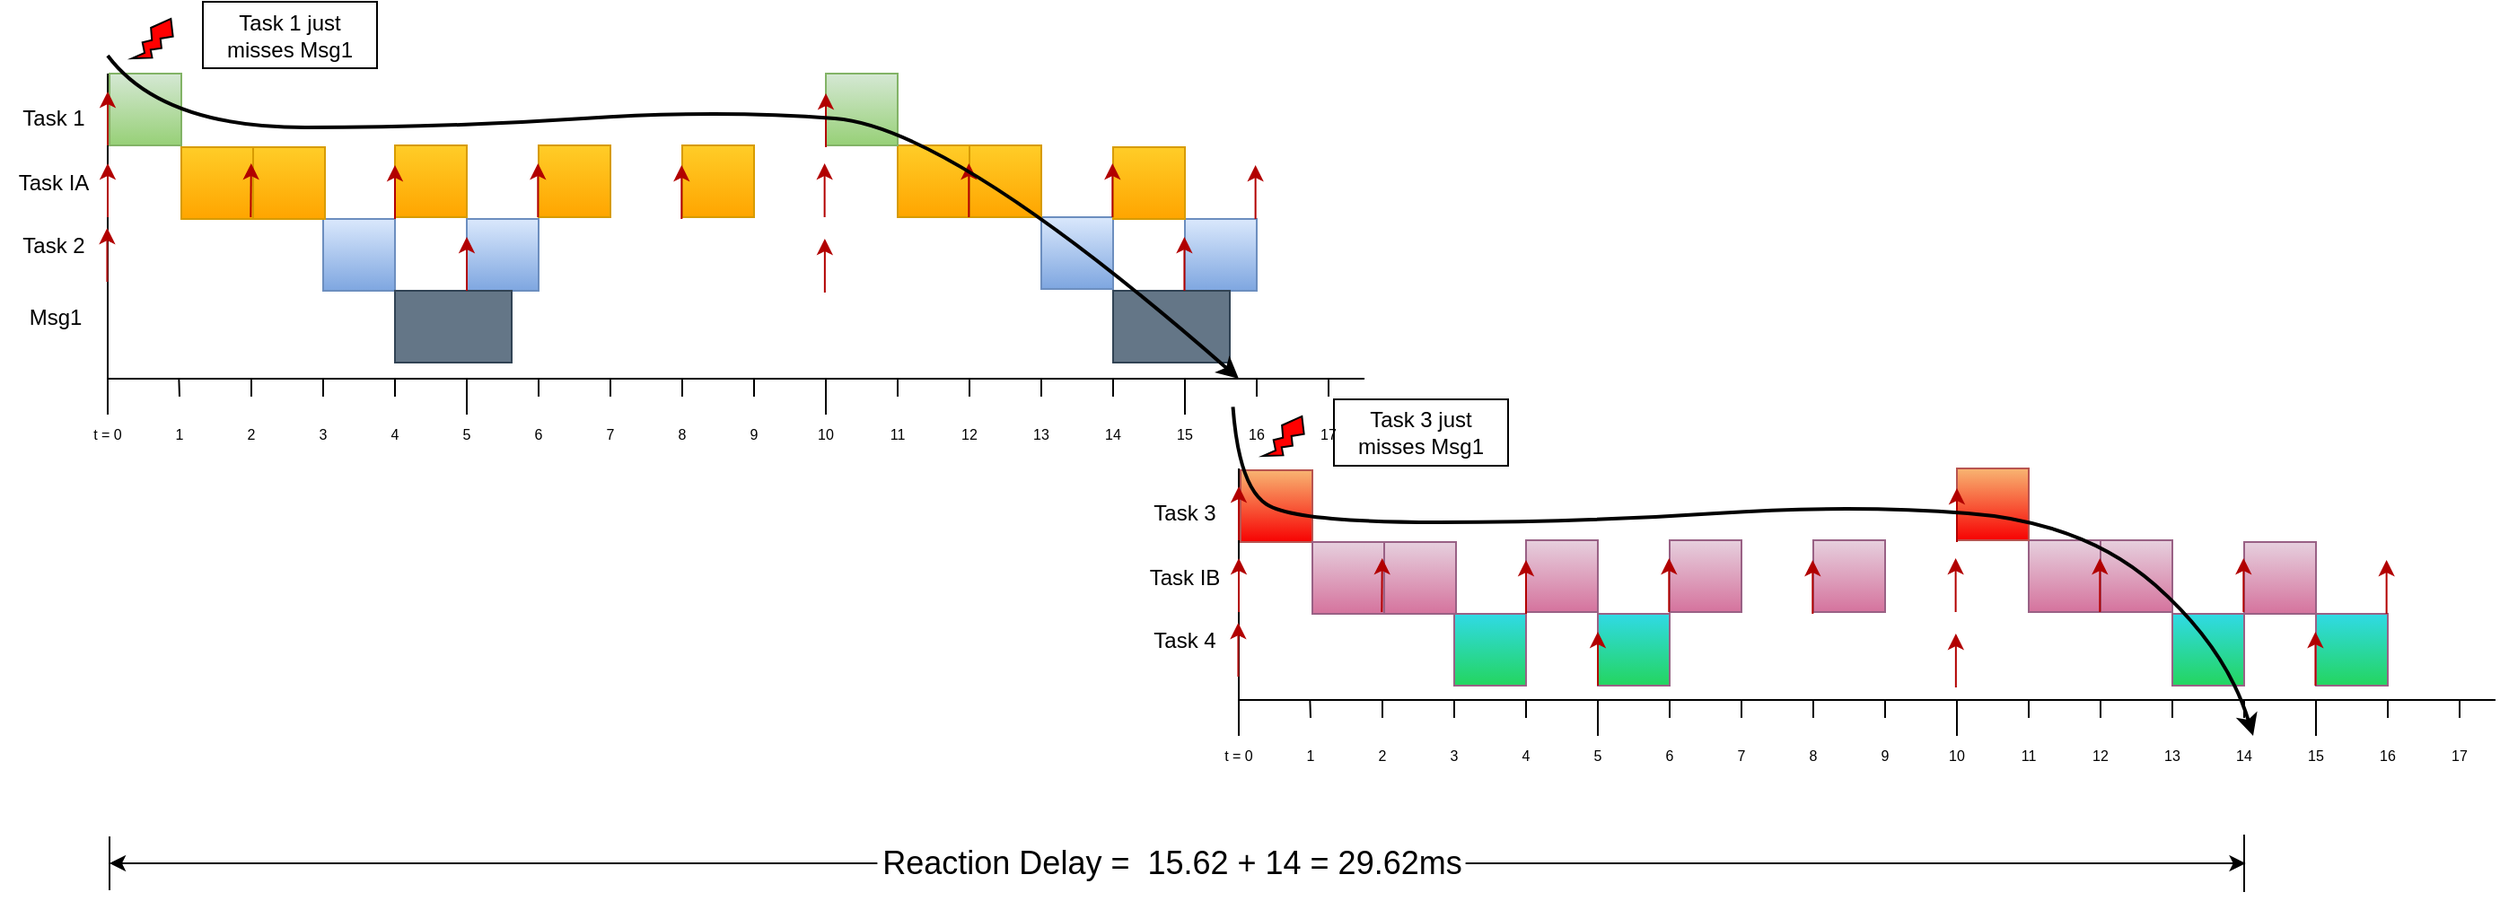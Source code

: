 <mxfile version="22.1.2" type="device">
  <diagram name="Sida-1" id="oqmf2_8K3HHV5VRXJn7o">
    <mxGraphModel dx="1294" dy="952" grid="1" gridSize="10" guides="1" tooltips="1" connect="1" arrows="1" fold="1" page="1" pageScale="1" pageWidth="827" pageHeight="1169" math="0" shadow="0">
      <root>
        <mxCell id="0" />
        <mxCell id="1" parent="0" />
        <mxCell id="sXU6dsW9n-nS9SsGRoyy-1" value="" style="rounded=0;whiteSpace=wrap;html=1;fillColor=#F8B572;gradientColor=#F70202;strokeColor=#b85450;" vertex="1" parent="1">
          <mxGeometry x="711" y="301" width="40" height="40" as="geometry" />
        </mxCell>
        <mxCell id="sXU6dsW9n-nS9SsGRoyy-2" value="" style="rounded=0;whiteSpace=wrap;html=1;fillColor=#30DAE6;strokeColor=#996185;gradientColor=#24D55F;" vertex="1" parent="1">
          <mxGeometry x="830" y="381" width="40" height="40" as="geometry" />
        </mxCell>
        <mxCell id="sXU6dsW9n-nS9SsGRoyy-3" value="" style="rounded=0;whiteSpace=wrap;html=1;fillColor=#30DAE6;strokeColor=#996185;gradientColor=#24D55F;" vertex="1" parent="1">
          <mxGeometry x="910" y="381" width="40" height="40" as="geometry" />
        </mxCell>
        <mxCell id="sXU6dsW9n-nS9SsGRoyy-4" value="" style="rounded=0;whiteSpace=wrap;html=1;fillColor=#30DAE6;strokeColor=#996185;gradientColor=#24D55F;" vertex="1" parent="1">
          <mxGeometry x="1230" y="381" width="40" height="40" as="geometry" />
        </mxCell>
        <mxCell id="sXU6dsW9n-nS9SsGRoyy-5" value="" style="rounded=0;whiteSpace=wrap;html=1;fillColor=#dae8fc;gradientColor=#7ea6e0;strokeColor=#6c8ebf;" vertex="1" parent="1">
          <mxGeometry x="600" y="160" width="40" height="40" as="geometry" />
        </mxCell>
        <mxCell id="sXU6dsW9n-nS9SsGRoyy-6" value="" style="rounded=0;whiteSpace=wrap;html=1;fillColor=#dae8fc;gradientColor=#7ea6e0;strokeColor=#6c8ebf;" vertex="1" parent="1">
          <mxGeometry x="680" y="161" width="40" height="40" as="geometry" />
        </mxCell>
        <mxCell id="sXU6dsW9n-nS9SsGRoyy-7" value="" style="rounded=0;whiteSpace=wrap;html=1;fillColor=#ffcd28;gradientColor=#ffa500;strokeColor=#d79b00;" vertex="1" parent="1">
          <mxGeometry x="640" y="121" width="40" height="40" as="geometry" />
        </mxCell>
        <mxCell id="sXU6dsW9n-nS9SsGRoyy-8" value="" style="rounded=0;whiteSpace=wrap;html=1;fillColor=#ffcd28;gradientColor=#ffa500;strokeColor=#d79b00;" vertex="1" parent="1">
          <mxGeometry x="560" y="120" width="40" height="40" as="geometry" />
        </mxCell>
        <mxCell id="sXU6dsW9n-nS9SsGRoyy-9" value="" style="rounded=0;whiteSpace=wrap;html=1;fillColor=#dae8fc;gradientColor=#7ea6e0;strokeColor=#6c8ebf;" vertex="1" parent="1">
          <mxGeometry x="280" y="161" width="40" height="40" as="geometry" />
        </mxCell>
        <mxCell id="sXU6dsW9n-nS9SsGRoyy-10" value="" style="rounded=0;whiteSpace=wrap;html=1;fillColor=#dae8fc;gradientColor=#7ea6e0;strokeColor=#6c8ebf;" vertex="1" parent="1">
          <mxGeometry x="200" y="161" width="40" height="40" as="geometry" />
        </mxCell>
        <mxCell id="sXU6dsW9n-nS9SsGRoyy-11" value="" style="rounded=0;whiteSpace=wrap;html=1;fillColor=#ffcd28;gradientColor=#ffa500;strokeColor=#d79b00;" vertex="1" parent="1">
          <mxGeometry x="400" y="120" width="40" height="40" as="geometry" />
        </mxCell>
        <mxCell id="sXU6dsW9n-nS9SsGRoyy-12" value="" style="rounded=0;whiteSpace=wrap;html=1;fillColor=#ffcd28;gradientColor=#ffa500;strokeColor=#d79b00;" vertex="1" parent="1">
          <mxGeometry x="320" y="120" width="40" height="40" as="geometry" />
        </mxCell>
        <mxCell id="sXU6dsW9n-nS9SsGRoyy-13" value="" style="rounded=0;whiteSpace=wrap;html=1;fillColor=#ffcd28;gradientColor=#ffa500;strokeColor=#d79b00;" vertex="1" parent="1">
          <mxGeometry x="121" y="121" width="40" height="40" as="geometry" />
        </mxCell>
        <mxCell id="sXU6dsW9n-nS9SsGRoyy-14" value="" style="rounded=0;whiteSpace=wrap;html=1;fillColor=#d5e8d4;gradientColor=#97d077;strokeColor=#82b366;" vertex="1" parent="1">
          <mxGeometry x="81" y="80" width="40" height="40" as="geometry" />
        </mxCell>
        <mxCell id="sXU6dsW9n-nS9SsGRoyy-15" value="" style="endArrow=none;html=1;rounded=0;" edge="1" parent="1">
          <mxGeometry width="50" height="50" relative="1" as="geometry">
            <mxPoint x="80" y="250" as="sourcePoint" />
            <mxPoint x="780" y="250" as="targetPoint" />
          </mxGeometry>
        </mxCell>
        <mxCell id="sXU6dsW9n-nS9SsGRoyy-16" value="" style="endArrow=none;html=1;rounded=0;exitX=0.5;exitY=0;exitDx=0;exitDy=0;" edge="1" parent="1" source="sXU6dsW9n-nS9SsGRoyy-38">
          <mxGeometry width="50" height="50" relative="1" as="geometry">
            <mxPoint x="80" y="320" as="sourcePoint" />
            <mxPoint x="80" y="80" as="targetPoint" />
          </mxGeometry>
        </mxCell>
        <mxCell id="sXU6dsW9n-nS9SsGRoyy-17" value="" style="endArrow=classic;html=1;rounded=0;fillColor=#e51400;strokeColor=#B20000;" edge="1" parent="1">
          <mxGeometry width="50" height="50" relative="1" as="geometry">
            <mxPoint x="80" y="160" as="sourcePoint" />
            <mxPoint x="80" y="130" as="targetPoint" />
          </mxGeometry>
        </mxCell>
        <mxCell id="sXU6dsW9n-nS9SsGRoyy-18" value="" style="endArrow=classic;html=1;rounded=0;fillColor=#e51400;strokeColor=#B20000;" edge="1" parent="1">
          <mxGeometry width="50" height="50" relative="1" as="geometry">
            <mxPoint x="80" y="120" as="sourcePoint" />
            <mxPoint x="80" y="90" as="targetPoint" />
          </mxGeometry>
        </mxCell>
        <mxCell id="sXU6dsW9n-nS9SsGRoyy-19" value="Task 1" style="text;html=1;strokeColor=none;fillColor=none;align=center;verticalAlign=middle;whiteSpace=wrap;rounded=0;" vertex="1" parent="1">
          <mxGeometry x="20" y="90" width="60" height="30" as="geometry" />
        </mxCell>
        <mxCell id="sXU6dsW9n-nS9SsGRoyy-20" value="Task IA" style="text;html=1;strokeColor=none;fillColor=none;align=center;verticalAlign=middle;whiteSpace=wrap;rounded=0;" vertex="1" parent="1">
          <mxGeometry x="20" y="126" width="60" height="30" as="geometry" />
        </mxCell>
        <mxCell id="sXU6dsW9n-nS9SsGRoyy-21" value="" style="endArrow=none;html=1;rounded=0;" edge="1" parent="1">
          <mxGeometry width="50" height="50" relative="1" as="geometry">
            <mxPoint x="280" y="270" as="sourcePoint" />
            <mxPoint x="280" y="250" as="targetPoint" />
          </mxGeometry>
        </mxCell>
        <mxCell id="sXU6dsW9n-nS9SsGRoyy-22" value="" style="endArrow=none;html=1;rounded=0;" edge="1" parent="1">
          <mxGeometry width="50" height="50" relative="1" as="geometry">
            <mxPoint x="480" y="270" as="sourcePoint" />
            <mxPoint x="480" y="250" as="targetPoint" />
          </mxGeometry>
        </mxCell>
        <mxCell id="sXU6dsW9n-nS9SsGRoyy-23" value="" style="endArrow=none;html=1;rounded=0;" edge="1" parent="1">
          <mxGeometry width="50" height="50" relative="1" as="geometry">
            <mxPoint x="680" y="270" as="sourcePoint" />
            <mxPoint x="680" y="250" as="targetPoint" />
          </mxGeometry>
        </mxCell>
        <mxCell id="sXU6dsW9n-nS9SsGRoyy-24" value="" style="endArrow=none;html=1;rounded=0;" edge="1" parent="1">
          <mxGeometry width="50" height="50" relative="1" as="geometry">
            <mxPoint x="120" y="260" as="sourcePoint" />
            <mxPoint x="119.67" y="250" as="targetPoint" />
          </mxGeometry>
        </mxCell>
        <mxCell id="sXU6dsW9n-nS9SsGRoyy-25" value="" style="endArrow=none;html=1;rounded=0;" edge="1" parent="1">
          <mxGeometry width="50" height="50" relative="1" as="geometry">
            <mxPoint x="160" y="260" as="sourcePoint" />
            <mxPoint x="160" y="250" as="targetPoint" />
          </mxGeometry>
        </mxCell>
        <mxCell id="sXU6dsW9n-nS9SsGRoyy-26" value="" style="endArrow=none;html=1;rounded=0;" edge="1" parent="1">
          <mxGeometry width="50" height="50" relative="1" as="geometry">
            <mxPoint x="200" y="260" as="sourcePoint" />
            <mxPoint x="200" y="250" as="targetPoint" />
          </mxGeometry>
        </mxCell>
        <mxCell id="sXU6dsW9n-nS9SsGRoyy-27" value="" style="endArrow=none;html=1;rounded=0;" edge="1" parent="1">
          <mxGeometry width="50" height="50" relative="1" as="geometry">
            <mxPoint x="240" y="260" as="sourcePoint" />
            <mxPoint x="240" y="250" as="targetPoint" />
          </mxGeometry>
        </mxCell>
        <mxCell id="sXU6dsW9n-nS9SsGRoyy-28" value="" style="endArrow=none;html=1;rounded=0;" edge="1" parent="1">
          <mxGeometry width="50" height="50" relative="1" as="geometry">
            <mxPoint x="320" y="260" as="sourcePoint" />
            <mxPoint x="320" y="250" as="targetPoint" />
          </mxGeometry>
        </mxCell>
        <mxCell id="sXU6dsW9n-nS9SsGRoyy-29" value="" style="endArrow=none;html=1;rounded=0;" edge="1" parent="1">
          <mxGeometry width="50" height="50" relative="1" as="geometry">
            <mxPoint x="360" y="260" as="sourcePoint" />
            <mxPoint x="360" y="250" as="targetPoint" />
          </mxGeometry>
        </mxCell>
        <mxCell id="sXU6dsW9n-nS9SsGRoyy-30" value="" style="endArrow=none;html=1;rounded=0;" edge="1" parent="1">
          <mxGeometry width="50" height="50" relative="1" as="geometry">
            <mxPoint x="400" y="260" as="sourcePoint" />
            <mxPoint x="400" y="250" as="targetPoint" />
          </mxGeometry>
        </mxCell>
        <mxCell id="sXU6dsW9n-nS9SsGRoyy-31" value="" style="endArrow=none;html=1;rounded=0;" edge="1" parent="1">
          <mxGeometry width="50" height="50" relative="1" as="geometry">
            <mxPoint x="440" y="260" as="sourcePoint" />
            <mxPoint x="440" y="250" as="targetPoint" />
          </mxGeometry>
        </mxCell>
        <mxCell id="sXU6dsW9n-nS9SsGRoyy-32" value="" style="endArrow=none;html=1;rounded=0;" edge="1" parent="1">
          <mxGeometry width="50" height="50" relative="1" as="geometry">
            <mxPoint x="520" y="260" as="sourcePoint" />
            <mxPoint x="520" y="250" as="targetPoint" />
          </mxGeometry>
        </mxCell>
        <mxCell id="sXU6dsW9n-nS9SsGRoyy-33" value="" style="endArrow=none;html=1;rounded=0;" edge="1" parent="1">
          <mxGeometry width="50" height="50" relative="1" as="geometry">
            <mxPoint x="560" y="260" as="sourcePoint" />
            <mxPoint x="560" y="250" as="targetPoint" />
          </mxGeometry>
        </mxCell>
        <mxCell id="sXU6dsW9n-nS9SsGRoyy-34" value="" style="endArrow=none;html=1;rounded=0;" edge="1" parent="1">
          <mxGeometry width="50" height="50" relative="1" as="geometry">
            <mxPoint x="600" y="260" as="sourcePoint" />
            <mxPoint x="600" y="250" as="targetPoint" />
          </mxGeometry>
        </mxCell>
        <mxCell id="sXU6dsW9n-nS9SsGRoyy-35" value="" style="endArrow=none;html=1;rounded=0;" edge="1" parent="1">
          <mxGeometry width="50" height="50" relative="1" as="geometry">
            <mxPoint x="640" y="260" as="sourcePoint" />
            <mxPoint x="640" y="250" as="targetPoint" />
          </mxGeometry>
        </mxCell>
        <mxCell id="sXU6dsW9n-nS9SsGRoyy-36" value="" style="endArrow=none;html=1;rounded=0;" edge="1" parent="1">
          <mxGeometry width="50" height="50" relative="1" as="geometry">
            <mxPoint x="720" y="260" as="sourcePoint" />
            <mxPoint x="720" y="250" as="targetPoint" />
          </mxGeometry>
        </mxCell>
        <mxCell id="sXU6dsW9n-nS9SsGRoyy-37" value="" style="endArrow=none;html=1;rounded=0;" edge="1" parent="1">
          <mxGeometry width="50" height="50" relative="1" as="geometry">
            <mxPoint x="760" y="260" as="sourcePoint" />
            <mxPoint x="760" y="250" as="targetPoint" />
          </mxGeometry>
        </mxCell>
        <mxCell id="sXU6dsW9n-nS9SsGRoyy-38" value="&lt;font style=&quot;font-size: 8px;&quot;&gt;t = 0&lt;/font&gt;" style="text;html=1;strokeColor=none;fillColor=none;align=center;verticalAlign=middle;whiteSpace=wrap;rounded=0;" vertex="1" parent="1">
          <mxGeometry x="60" y="270" width="40" height="20" as="geometry" />
        </mxCell>
        <mxCell id="sXU6dsW9n-nS9SsGRoyy-39" value="&lt;font style=&quot;font-size: 8px;&quot;&gt;1&lt;/font&gt;" style="text;html=1;strokeColor=none;fillColor=none;align=center;verticalAlign=middle;whiteSpace=wrap;rounded=0;" vertex="1" parent="1">
          <mxGeometry x="110" y="270" width="20" height="20" as="geometry" />
        </mxCell>
        <mxCell id="sXU6dsW9n-nS9SsGRoyy-40" value="&lt;font style=&quot;font-size: 8px;&quot;&gt;2&lt;/font&gt;" style="text;html=1;strokeColor=none;fillColor=none;align=center;verticalAlign=middle;whiteSpace=wrap;rounded=0;" vertex="1" parent="1">
          <mxGeometry x="150" y="270" width="20" height="20" as="geometry" />
        </mxCell>
        <mxCell id="sXU6dsW9n-nS9SsGRoyy-41" value="&lt;font style=&quot;font-size: 8px;&quot;&gt;3&lt;/font&gt;" style="text;html=1;strokeColor=none;fillColor=none;align=center;verticalAlign=middle;whiteSpace=wrap;rounded=0;" vertex="1" parent="1">
          <mxGeometry x="190" y="270" width="20" height="20" as="geometry" />
        </mxCell>
        <mxCell id="sXU6dsW9n-nS9SsGRoyy-42" value="&lt;font style=&quot;font-size: 8px;&quot;&gt;4&lt;/font&gt;" style="text;html=1;strokeColor=none;fillColor=none;align=center;verticalAlign=middle;whiteSpace=wrap;rounded=0;" vertex="1" parent="1">
          <mxGeometry x="230" y="270" width="20" height="20" as="geometry" />
        </mxCell>
        <mxCell id="sXU6dsW9n-nS9SsGRoyy-43" value="&lt;font style=&quot;font-size: 8px;&quot;&gt;5&lt;/font&gt;" style="text;html=1;strokeColor=none;fillColor=none;align=center;verticalAlign=middle;whiteSpace=wrap;rounded=0;" vertex="1" parent="1">
          <mxGeometry x="270" y="270" width="20" height="20" as="geometry" />
        </mxCell>
        <mxCell id="sXU6dsW9n-nS9SsGRoyy-44" value="&lt;span style=&quot;font-size: 8px;&quot;&gt;6&lt;/span&gt;" style="text;html=1;strokeColor=none;fillColor=none;align=center;verticalAlign=middle;whiteSpace=wrap;rounded=0;" vertex="1" parent="1">
          <mxGeometry x="310" y="270" width="20" height="20" as="geometry" />
        </mxCell>
        <mxCell id="sXU6dsW9n-nS9SsGRoyy-45" value="&lt;span style=&quot;font-size: 8px;&quot;&gt;7&lt;/span&gt;" style="text;html=1;strokeColor=none;fillColor=none;align=center;verticalAlign=middle;whiteSpace=wrap;rounded=0;" vertex="1" parent="1">
          <mxGeometry x="350" y="270" width="20" height="20" as="geometry" />
        </mxCell>
        <mxCell id="sXU6dsW9n-nS9SsGRoyy-46" value="&lt;font style=&quot;font-size: 8px;&quot;&gt;8&lt;/font&gt;" style="text;html=1;strokeColor=none;fillColor=none;align=center;verticalAlign=middle;whiteSpace=wrap;rounded=0;" vertex="1" parent="1">
          <mxGeometry x="390" y="270" width="20" height="20" as="geometry" />
        </mxCell>
        <mxCell id="sXU6dsW9n-nS9SsGRoyy-47" value="&lt;font style=&quot;font-size: 8px;&quot;&gt;9&lt;/font&gt;" style="text;html=1;strokeColor=none;fillColor=none;align=center;verticalAlign=middle;whiteSpace=wrap;rounded=0;" vertex="1" parent="1">
          <mxGeometry x="430" y="270" width="20" height="20" as="geometry" />
        </mxCell>
        <mxCell id="sXU6dsW9n-nS9SsGRoyy-48" value="&lt;font style=&quot;font-size: 8px;&quot;&gt;10&lt;/font&gt;" style="text;html=1;strokeColor=none;fillColor=none;align=center;verticalAlign=middle;whiteSpace=wrap;rounded=0;" vertex="1" parent="1">
          <mxGeometry x="470" y="270" width="20" height="20" as="geometry" />
        </mxCell>
        <mxCell id="sXU6dsW9n-nS9SsGRoyy-49" value="&lt;font style=&quot;font-size: 8px;&quot;&gt;11&lt;/font&gt;" style="text;html=1;strokeColor=none;fillColor=none;align=center;verticalAlign=middle;whiteSpace=wrap;rounded=0;" vertex="1" parent="1">
          <mxGeometry x="510" y="270" width="20" height="20" as="geometry" />
        </mxCell>
        <mxCell id="sXU6dsW9n-nS9SsGRoyy-50" value="&lt;font style=&quot;font-size: 8px;&quot;&gt;12&lt;/font&gt;" style="text;html=1;strokeColor=none;fillColor=none;align=center;verticalAlign=middle;whiteSpace=wrap;rounded=0;" vertex="1" parent="1">
          <mxGeometry x="550" y="270" width="20" height="20" as="geometry" />
        </mxCell>
        <mxCell id="sXU6dsW9n-nS9SsGRoyy-51" value="&lt;font style=&quot;font-size: 8px;&quot;&gt;13&lt;/font&gt;" style="text;html=1;strokeColor=none;fillColor=none;align=center;verticalAlign=middle;whiteSpace=wrap;rounded=0;" vertex="1" parent="1">
          <mxGeometry x="590" y="270" width="20" height="20" as="geometry" />
        </mxCell>
        <mxCell id="sXU6dsW9n-nS9SsGRoyy-52" value="&lt;font style=&quot;font-size: 8px;&quot;&gt;14&lt;/font&gt;" style="text;html=1;strokeColor=none;fillColor=none;align=center;verticalAlign=middle;whiteSpace=wrap;rounded=0;" vertex="1" parent="1">
          <mxGeometry x="630" y="270" width="20" height="20" as="geometry" />
        </mxCell>
        <mxCell id="sXU6dsW9n-nS9SsGRoyy-53" value="&lt;font style=&quot;font-size: 8px;&quot;&gt;15&lt;/font&gt;" style="text;html=1;strokeColor=none;fillColor=none;align=center;verticalAlign=middle;whiteSpace=wrap;rounded=0;" vertex="1" parent="1">
          <mxGeometry x="670" y="270" width="20" height="20" as="geometry" />
        </mxCell>
        <mxCell id="sXU6dsW9n-nS9SsGRoyy-54" value="&lt;font style=&quot;font-size: 8px;&quot;&gt;16&lt;/font&gt;" style="text;html=1;strokeColor=none;fillColor=none;align=center;verticalAlign=middle;whiteSpace=wrap;rounded=0;" vertex="1" parent="1">
          <mxGeometry x="710" y="270" width="20" height="20" as="geometry" />
        </mxCell>
        <mxCell id="sXU6dsW9n-nS9SsGRoyy-55" value="&lt;font style=&quot;font-size: 8px;&quot;&gt;17&lt;/font&gt;" style="text;html=1;strokeColor=none;fillColor=none;align=center;verticalAlign=middle;whiteSpace=wrap;rounded=0;" vertex="1" parent="1">
          <mxGeometry x="750" y="270" width="20" height="20" as="geometry" />
        </mxCell>
        <mxCell id="sXU6dsW9n-nS9SsGRoyy-56" value="" style="rounded=0;whiteSpace=wrap;html=1;fillColor=#647687;strokeColor=#314354;fontColor=#ffffff;" vertex="1" parent="1">
          <mxGeometry x="240" y="201" width="65" height="40" as="geometry" />
        </mxCell>
        <mxCell id="sXU6dsW9n-nS9SsGRoyy-57" value="Msg1" style="text;html=1;strokeColor=none;fillColor=none;align=center;verticalAlign=middle;whiteSpace=wrap;rounded=0;" vertex="1" parent="1">
          <mxGeometry x="21" y="201" width="60" height="30" as="geometry" />
        </mxCell>
        <mxCell id="sXU6dsW9n-nS9SsGRoyy-59" value="Task 1 just misses Msg1" style="text;html=1;strokeColor=default;fillColor=none;align=center;verticalAlign=middle;whiteSpace=wrap;rounded=0;" vertex="1" parent="1">
          <mxGeometry x="133" y="40" width="97" height="37" as="geometry" />
        </mxCell>
        <mxCell id="sXU6dsW9n-nS9SsGRoyy-60" value="" style="rounded=0;whiteSpace=wrap;html=1;fillColor=#ffcd28;gradientColor=#ffa500;strokeColor=#d79b00;" vertex="1" parent="1">
          <mxGeometry x="161" y="121" width="40" height="40" as="geometry" />
        </mxCell>
        <mxCell id="sXU6dsW9n-nS9SsGRoyy-61" value="" style="endArrow=classic;html=1;rounded=0;fillColor=#e51400;strokeColor=#B20000;strokeWidth=1;" edge="1" parent="1">
          <mxGeometry width="50" height="50" relative="1" as="geometry">
            <mxPoint x="159.66" y="160" as="sourcePoint" />
            <mxPoint x="159.9" y="130" as="targetPoint" />
          </mxGeometry>
        </mxCell>
        <mxCell id="sXU6dsW9n-nS9SsGRoyy-62" value="" style="rounded=0;whiteSpace=wrap;html=1;fillColor=#ffcd28;gradientColor=#ffa500;strokeColor=#d79b00;" vertex="1" parent="1">
          <mxGeometry x="240" y="120" width="40" height="40" as="geometry" />
        </mxCell>
        <mxCell id="sXU6dsW9n-nS9SsGRoyy-63" value="" style="rounded=0;whiteSpace=wrap;html=1;fillColor=#ffcd28;gradientColor=#ffa500;strokeColor=#d79b00;" vertex="1" parent="1">
          <mxGeometry x="520" y="120" width="40" height="40" as="geometry" />
        </mxCell>
        <mxCell id="sXU6dsW9n-nS9SsGRoyy-64" value="" style="rounded=0;whiteSpace=wrap;html=1;fillColor=#d5e8d4;gradientColor=#97d077;strokeColor=#82b366;" vertex="1" parent="1">
          <mxGeometry x="480" y="80" width="40" height="40" as="geometry" />
        </mxCell>
        <mxCell id="sXU6dsW9n-nS9SsGRoyy-65" value="" style="endArrow=classic;html=1;rounded=0;fillColor=#e51400;strokeColor=#B20000;strokeWidth=1;" edge="1" parent="1">
          <mxGeometry width="50" height="50" relative="1" as="geometry">
            <mxPoint x="480" y="121" as="sourcePoint" />
            <mxPoint x="480" y="91" as="targetPoint" />
          </mxGeometry>
        </mxCell>
        <mxCell id="sXU6dsW9n-nS9SsGRoyy-66" value="" style="endArrow=classic;html=1;rounded=0;fillColor=#e51400;strokeColor=#B20000;strokeWidth=1;" edge="1" parent="1">
          <mxGeometry width="50" height="50" relative="1" as="geometry">
            <mxPoint x="479.31" y="160" as="sourcePoint" />
            <mxPoint x="479.31" y="130" as="targetPoint" />
          </mxGeometry>
        </mxCell>
        <mxCell id="sXU6dsW9n-nS9SsGRoyy-67" value="" style="endArrow=classic;html=1;rounded=0;fillColor=#e51400;strokeColor=#B20000;strokeWidth=1;" edge="1" parent="1">
          <mxGeometry width="50" height="50" relative="1" as="geometry">
            <mxPoint x="639.66" y="160" as="sourcePoint" />
            <mxPoint x="639.66" y="130" as="targetPoint" />
          </mxGeometry>
        </mxCell>
        <mxCell id="sXU6dsW9n-nS9SsGRoyy-68" value="" style="endArrow=none;html=1;rounded=0;" edge="1" parent="1">
          <mxGeometry width="50" height="50" relative="1" as="geometry">
            <mxPoint x="1270" y="536" as="sourcePoint" />
            <mxPoint x="1270" y="504" as="targetPoint" />
            <Array as="points" />
          </mxGeometry>
        </mxCell>
        <mxCell id="sXU6dsW9n-nS9SsGRoyy-69" value="" style="endArrow=none;html=1;rounded=0;" edge="1" parent="1">
          <mxGeometry width="50" height="50" relative="1" as="geometry">
            <mxPoint x="81" y="535" as="sourcePoint" />
            <mxPoint x="81" y="505" as="targetPoint" />
          </mxGeometry>
        </mxCell>
        <mxCell id="sXU6dsW9n-nS9SsGRoyy-70" value="" style="rounded=0;whiteSpace=wrap;html=1;fillColor=#647687;strokeColor=#314354;fontColor=#ffffff;" vertex="1" parent="1">
          <mxGeometry x="640" y="201" width="65" height="40" as="geometry" />
        </mxCell>
        <mxCell id="sXU6dsW9n-nS9SsGRoyy-71" value="" style="endArrow=classic;html=1;rounded=0;exitX=0;exitY=0.5;exitDx=0;exitDy=0;" edge="1" parent="1" source="sXU6dsW9n-nS9SsGRoyy-72">
          <mxGeometry width="50" height="50" relative="1" as="geometry">
            <mxPoint x="401" y="520" as="sourcePoint" />
            <mxPoint x="81" y="520" as="targetPoint" />
          </mxGeometry>
        </mxCell>
        <mxCell id="sXU6dsW9n-nS9SsGRoyy-72" value="&lt;font style=&quot;font-size: 18px;&quot;&gt;Reaction Delay =&amp;nbsp; 15.62 + 14 = 29.62ms&lt;/font&gt;" style="text;html=1;strokeColor=none;fillColor=none;align=center;verticalAlign=middle;whiteSpace=wrap;rounded=0;" vertex="1" parent="1">
          <mxGeometry x="508.69" y="500" width="327.62" height="40" as="geometry" />
        </mxCell>
        <mxCell id="sXU6dsW9n-nS9SsGRoyy-73" value="" style="endArrow=classic;html=1;rounded=0;exitX=1;exitY=0.5;exitDx=0;exitDy=0;" edge="1" parent="1" source="sXU6dsW9n-nS9SsGRoyy-72">
          <mxGeometry width="50" height="50" relative="1" as="geometry">
            <mxPoint x="419.5" y="520" as="sourcePoint" />
            <mxPoint x="1270.8" y="520" as="targetPoint" />
          </mxGeometry>
        </mxCell>
        <mxCell id="sXU6dsW9n-nS9SsGRoyy-74" value="" style="endArrow=classic;html=1;rounded=0;fillColor=#e51400;strokeColor=#B20000;strokeWidth=1;" edge="1" parent="1">
          <mxGeometry width="50" height="50" relative="1" as="geometry">
            <mxPoint x="240.0" y="161" as="sourcePoint" />
            <mxPoint x="240.0" y="131" as="targetPoint" />
          </mxGeometry>
        </mxCell>
        <mxCell id="sXU6dsW9n-nS9SsGRoyy-75" value="" style="endArrow=classic;html=1;rounded=0;fillColor=#e51400;strokeColor=#B20000;strokeWidth=1;" edge="1" parent="1">
          <mxGeometry width="50" height="50" relative="1" as="geometry">
            <mxPoint x="319.66" y="160" as="sourcePoint" />
            <mxPoint x="319.66" y="130" as="targetPoint" />
          </mxGeometry>
        </mxCell>
        <mxCell id="sXU6dsW9n-nS9SsGRoyy-76" value="" style="endArrow=classic;html=1;rounded=0;fillColor=#e51400;strokeColor=#B20000;strokeWidth=1;" edge="1" parent="1">
          <mxGeometry width="50" height="50" relative="1" as="geometry">
            <mxPoint x="399.66" y="161" as="sourcePoint" />
            <mxPoint x="399.66" y="131" as="targetPoint" />
          </mxGeometry>
        </mxCell>
        <mxCell id="sXU6dsW9n-nS9SsGRoyy-77" value="" style="endArrow=classic;html=1;rounded=0;fillColor=#e51400;strokeColor=#B20000;strokeWidth=1;" edge="1" parent="1">
          <mxGeometry width="50" height="50" relative="1" as="geometry">
            <mxPoint x="559.66" y="160" as="sourcePoint" />
            <mxPoint x="559.66" y="130" as="targetPoint" />
          </mxGeometry>
        </mxCell>
        <mxCell id="sXU6dsW9n-nS9SsGRoyy-78" value="" style="endArrow=classic;html=1;rounded=0;fillColor=#e51400;strokeColor=#B20000;strokeWidth=1;" edge="1" parent="1">
          <mxGeometry width="50" height="50" relative="1" as="geometry">
            <mxPoint x="719.31" y="161" as="sourcePoint" />
            <mxPoint x="719.31" y="131" as="targetPoint" />
          </mxGeometry>
        </mxCell>
        <mxCell id="sXU6dsW9n-nS9SsGRoyy-79" value="Task 2" style="text;html=1;strokeColor=none;fillColor=none;align=center;verticalAlign=middle;whiteSpace=wrap;rounded=0;" vertex="1" parent="1">
          <mxGeometry x="20" y="161" width="60" height="30" as="geometry" />
        </mxCell>
        <mxCell id="sXU6dsW9n-nS9SsGRoyy-80" value="" style="endArrow=classic;html=1;rounded=0;fillColor=#e51400;strokeColor=#B20000;strokeWidth=1;" edge="1" parent="1">
          <mxGeometry width="50" height="50" relative="1" as="geometry">
            <mxPoint x="79.71" y="196" as="sourcePoint" />
            <mxPoint x="79.71" y="166" as="targetPoint" />
          </mxGeometry>
        </mxCell>
        <mxCell id="sXU6dsW9n-nS9SsGRoyy-81" value="" style="endArrow=classic;html=1;rounded=0;fillColor=#e51400;strokeColor=#B20000;strokeWidth=1;" edge="1" parent="1">
          <mxGeometry width="50" height="50" relative="1" as="geometry">
            <mxPoint x="280.0" y="201" as="sourcePoint" />
            <mxPoint x="280.0" y="171" as="targetPoint" />
          </mxGeometry>
        </mxCell>
        <mxCell id="sXU6dsW9n-nS9SsGRoyy-82" value="" style="endArrow=classic;html=1;rounded=0;fillColor=#e51400;strokeColor=#B20000;strokeWidth=1;" edge="1" parent="1">
          <mxGeometry width="50" height="50" relative="1" as="geometry">
            <mxPoint x="479.43" y="202" as="sourcePoint" />
            <mxPoint x="479.43" y="172" as="targetPoint" />
          </mxGeometry>
        </mxCell>
        <mxCell id="sXU6dsW9n-nS9SsGRoyy-83" value="" style="endArrow=classic;html=1;rounded=0;fillColor=#e51400;strokeColor=#B20000;strokeWidth=1;" edge="1" parent="1">
          <mxGeometry width="50" height="50" relative="1" as="geometry">
            <mxPoint x="679.71" y="201" as="sourcePoint" />
            <mxPoint x="679.71" y="171" as="targetPoint" />
          </mxGeometry>
        </mxCell>
        <mxCell id="sXU6dsW9n-nS9SsGRoyy-84" value="" style="rounded=0;whiteSpace=wrap;html=1;fillColor=#30DAE6;strokeColor=#996185;gradientColor=#24D55F;" vertex="1" parent="1">
          <mxGeometry x="1310" y="381" width="40" height="40" as="geometry" />
        </mxCell>
        <mxCell id="sXU6dsW9n-nS9SsGRoyy-85" value="" style="rounded=0;whiteSpace=wrap;html=1;fillColor=#e6d0de;gradientColor=#d5739d;strokeColor=#996185;" vertex="1" parent="1">
          <mxGeometry x="1270" y="341" width="40" height="40" as="geometry" />
        </mxCell>
        <mxCell id="sXU6dsW9n-nS9SsGRoyy-86" value="" style="rounded=0;whiteSpace=wrap;html=1;fillColor=#e6d0de;gradientColor=#d5739d;strokeColor=#996185;" vertex="1" parent="1">
          <mxGeometry x="1190" y="340" width="40" height="40" as="geometry" />
        </mxCell>
        <mxCell id="sXU6dsW9n-nS9SsGRoyy-87" value="" style="rounded=0;whiteSpace=wrap;html=1;fillColor=#e6d0de;gradientColor=#d5739d;strokeColor=#996185;" vertex="1" parent="1">
          <mxGeometry x="1030" y="340" width="40" height="40" as="geometry" />
        </mxCell>
        <mxCell id="sXU6dsW9n-nS9SsGRoyy-88" value="" style="rounded=0;whiteSpace=wrap;html=1;fillColor=#e6d0de;gradientColor=#d5739d;strokeColor=#996185;" vertex="1" parent="1">
          <mxGeometry x="950" y="340" width="40" height="40" as="geometry" />
        </mxCell>
        <mxCell id="sXU6dsW9n-nS9SsGRoyy-89" value="" style="rounded=0;whiteSpace=wrap;html=1;fillColor=#e6d0de;gradientColor=#d5739d;strokeColor=#996185;" vertex="1" parent="1">
          <mxGeometry x="751" y="341" width="40" height="40" as="geometry" />
        </mxCell>
        <mxCell id="sXU6dsW9n-nS9SsGRoyy-90" value="" style="endArrow=none;html=1;rounded=0;" edge="1" parent="1">
          <mxGeometry width="50" height="50" relative="1" as="geometry">
            <mxPoint x="710" y="429" as="sourcePoint" />
            <mxPoint x="1410" y="429" as="targetPoint" />
          </mxGeometry>
        </mxCell>
        <mxCell id="sXU6dsW9n-nS9SsGRoyy-91" value="" style="endArrow=none;html=1;rounded=0;exitX=0.5;exitY=0;exitDx=0;exitDy=0;" edge="1" parent="1" source="sXU6dsW9n-nS9SsGRoyy-113">
          <mxGeometry width="50" height="50" relative="1" as="geometry">
            <mxPoint x="710" y="540" as="sourcePoint" />
            <mxPoint x="710" y="300" as="targetPoint" />
          </mxGeometry>
        </mxCell>
        <mxCell id="sXU6dsW9n-nS9SsGRoyy-92" value="" style="endArrow=classic;html=1;rounded=0;fillColor=#e51400;strokeColor=#B20000;" edge="1" parent="1">
          <mxGeometry width="50" height="50" relative="1" as="geometry">
            <mxPoint x="710" y="380" as="sourcePoint" />
            <mxPoint x="710" y="350" as="targetPoint" />
          </mxGeometry>
        </mxCell>
        <mxCell id="sXU6dsW9n-nS9SsGRoyy-93" value="" style="endArrow=classic;html=1;rounded=0;fillColor=#e51400;strokeColor=#B20000;" edge="1" parent="1">
          <mxGeometry width="50" height="50" relative="1" as="geometry">
            <mxPoint x="710" y="340" as="sourcePoint" />
            <mxPoint x="710" y="310" as="targetPoint" />
          </mxGeometry>
        </mxCell>
        <mxCell id="sXU6dsW9n-nS9SsGRoyy-94" value="Task 3" style="text;html=1;strokeColor=none;fillColor=none;align=center;verticalAlign=middle;whiteSpace=wrap;rounded=0;" vertex="1" parent="1">
          <mxGeometry x="650" y="310" width="60" height="30" as="geometry" />
        </mxCell>
        <mxCell id="sXU6dsW9n-nS9SsGRoyy-95" value="Task IB" style="text;html=1;strokeColor=none;fillColor=none;align=center;verticalAlign=middle;whiteSpace=wrap;rounded=0;" vertex="1" parent="1">
          <mxGeometry x="650" y="346" width="60" height="30" as="geometry" />
        </mxCell>
        <mxCell id="sXU6dsW9n-nS9SsGRoyy-96" value="" style="endArrow=none;html=1;rounded=0;" edge="1" parent="1">
          <mxGeometry width="50" height="50" relative="1" as="geometry">
            <mxPoint x="910" y="449" as="sourcePoint" />
            <mxPoint x="910" y="429" as="targetPoint" />
          </mxGeometry>
        </mxCell>
        <mxCell id="sXU6dsW9n-nS9SsGRoyy-97" value="" style="endArrow=none;html=1;rounded=0;" edge="1" parent="1">
          <mxGeometry width="50" height="50" relative="1" as="geometry">
            <mxPoint x="1110" y="449" as="sourcePoint" />
            <mxPoint x="1110" y="429" as="targetPoint" />
          </mxGeometry>
        </mxCell>
        <mxCell id="sXU6dsW9n-nS9SsGRoyy-98" value="" style="endArrow=none;html=1;rounded=0;" edge="1" parent="1">
          <mxGeometry width="50" height="50" relative="1" as="geometry">
            <mxPoint x="1310" y="449" as="sourcePoint" />
            <mxPoint x="1310" y="429" as="targetPoint" />
          </mxGeometry>
        </mxCell>
        <mxCell id="sXU6dsW9n-nS9SsGRoyy-99" value="" style="endArrow=none;html=1;rounded=0;" edge="1" parent="1">
          <mxGeometry width="50" height="50" relative="1" as="geometry">
            <mxPoint x="750" y="439" as="sourcePoint" />
            <mxPoint x="749.67" y="429" as="targetPoint" />
          </mxGeometry>
        </mxCell>
        <mxCell id="sXU6dsW9n-nS9SsGRoyy-100" value="" style="endArrow=none;html=1;rounded=0;" edge="1" parent="1">
          <mxGeometry width="50" height="50" relative="1" as="geometry">
            <mxPoint x="790" y="439" as="sourcePoint" />
            <mxPoint x="790" y="429" as="targetPoint" />
          </mxGeometry>
        </mxCell>
        <mxCell id="sXU6dsW9n-nS9SsGRoyy-101" value="" style="endArrow=none;html=1;rounded=0;" edge="1" parent="1">
          <mxGeometry width="50" height="50" relative="1" as="geometry">
            <mxPoint x="830" y="439" as="sourcePoint" />
            <mxPoint x="830" y="429" as="targetPoint" />
          </mxGeometry>
        </mxCell>
        <mxCell id="sXU6dsW9n-nS9SsGRoyy-102" value="" style="endArrow=none;html=1;rounded=0;" edge="1" parent="1">
          <mxGeometry width="50" height="50" relative="1" as="geometry">
            <mxPoint x="870" y="439" as="sourcePoint" />
            <mxPoint x="870" y="429" as="targetPoint" />
          </mxGeometry>
        </mxCell>
        <mxCell id="sXU6dsW9n-nS9SsGRoyy-103" value="" style="endArrow=none;html=1;rounded=0;" edge="1" parent="1">
          <mxGeometry width="50" height="50" relative="1" as="geometry">
            <mxPoint x="950" y="439" as="sourcePoint" />
            <mxPoint x="950" y="429" as="targetPoint" />
          </mxGeometry>
        </mxCell>
        <mxCell id="sXU6dsW9n-nS9SsGRoyy-104" value="" style="endArrow=none;html=1;rounded=0;" edge="1" parent="1">
          <mxGeometry width="50" height="50" relative="1" as="geometry">
            <mxPoint x="990" y="439" as="sourcePoint" />
            <mxPoint x="990" y="429" as="targetPoint" />
          </mxGeometry>
        </mxCell>
        <mxCell id="sXU6dsW9n-nS9SsGRoyy-105" value="" style="endArrow=none;html=1;rounded=0;" edge="1" parent="1">
          <mxGeometry width="50" height="50" relative="1" as="geometry">
            <mxPoint x="1030" y="439" as="sourcePoint" />
            <mxPoint x="1030" y="429" as="targetPoint" />
          </mxGeometry>
        </mxCell>
        <mxCell id="sXU6dsW9n-nS9SsGRoyy-106" value="" style="endArrow=none;html=1;rounded=0;" edge="1" parent="1">
          <mxGeometry width="50" height="50" relative="1" as="geometry">
            <mxPoint x="1070" y="439" as="sourcePoint" />
            <mxPoint x="1070" y="429" as="targetPoint" />
          </mxGeometry>
        </mxCell>
        <mxCell id="sXU6dsW9n-nS9SsGRoyy-107" value="" style="endArrow=none;html=1;rounded=0;" edge="1" parent="1">
          <mxGeometry width="50" height="50" relative="1" as="geometry">
            <mxPoint x="1150" y="439" as="sourcePoint" />
            <mxPoint x="1150" y="429" as="targetPoint" />
          </mxGeometry>
        </mxCell>
        <mxCell id="sXU6dsW9n-nS9SsGRoyy-108" value="" style="endArrow=none;html=1;rounded=0;" edge="1" parent="1">
          <mxGeometry width="50" height="50" relative="1" as="geometry">
            <mxPoint x="1190" y="439" as="sourcePoint" />
            <mxPoint x="1190" y="429" as="targetPoint" />
          </mxGeometry>
        </mxCell>
        <mxCell id="sXU6dsW9n-nS9SsGRoyy-109" value="" style="endArrow=none;html=1;rounded=0;" edge="1" parent="1">
          <mxGeometry width="50" height="50" relative="1" as="geometry">
            <mxPoint x="1230" y="439" as="sourcePoint" />
            <mxPoint x="1230" y="429" as="targetPoint" />
          </mxGeometry>
        </mxCell>
        <mxCell id="sXU6dsW9n-nS9SsGRoyy-110" value="" style="endArrow=none;html=1;rounded=0;" edge="1" parent="1">
          <mxGeometry width="50" height="50" relative="1" as="geometry">
            <mxPoint x="1270" y="439" as="sourcePoint" />
            <mxPoint x="1270" y="429" as="targetPoint" />
          </mxGeometry>
        </mxCell>
        <mxCell id="sXU6dsW9n-nS9SsGRoyy-111" value="" style="endArrow=none;html=1;rounded=0;" edge="1" parent="1">
          <mxGeometry width="50" height="50" relative="1" as="geometry">
            <mxPoint x="1350" y="439" as="sourcePoint" />
            <mxPoint x="1350" y="429" as="targetPoint" />
          </mxGeometry>
        </mxCell>
        <mxCell id="sXU6dsW9n-nS9SsGRoyy-112" value="" style="endArrow=none;html=1;rounded=0;" edge="1" parent="1">
          <mxGeometry width="50" height="50" relative="1" as="geometry">
            <mxPoint x="1390" y="439" as="sourcePoint" />
            <mxPoint x="1390" y="429" as="targetPoint" />
          </mxGeometry>
        </mxCell>
        <mxCell id="sXU6dsW9n-nS9SsGRoyy-113" value="&lt;font style=&quot;font-size: 8px;&quot;&gt;t = 0&lt;/font&gt;" style="text;html=1;strokeColor=none;fillColor=none;align=center;verticalAlign=middle;whiteSpace=wrap;rounded=0;" vertex="1" parent="1">
          <mxGeometry x="690" y="449" width="40" height="20" as="geometry" />
        </mxCell>
        <mxCell id="sXU6dsW9n-nS9SsGRoyy-114" value="&lt;font style=&quot;font-size: 8px;&quot;&gt;1&lt;/font&gt;" style="text;html=1;strokeColor=none;fillColor=none;align=center;verticalAlign=middle;whiteSpace=wrap;rounded=0;" vertex="1" parent="1">
          <mxGeometry x="740" y="449" width="20" height="20" as="geometry" />
        </mxCell>
        <mxCell id="sXU6dsW9n-nS9SsGRoyy-115" value="&lt;font style=&quot;font-size: 8px;&quot;&gt;2&lt;/font&gt;" style="text;html=1;strokeColor=none;fillColor=none;align=center;verticalAlign=middle;whiteSpace=wrap;rounded=0;" vertex="1" parent="1">
          <mxGeometry x="780" y="449" width="20" height="20" as="geometry" />
        </mxCell>
        <mxCell id="sXU6dsW9n-nS9SsGRoyy-116" value="&lt;font style=&quot;font-size: 8px;&quot;&gt;3&lt;/font&gt;" style="text;html=1;strokeColor=none;fillColor=none;align=center;verticalAlign=middle;whiteSpace=wrap;rounded=0;" vertex="1" parent="1">
          <mxGeometry x="820" y="449" width="20" height="20" as="geometry" />
        </mxCell>
        <mxCell id="sXU6dsW9n-nS9SsGRoyy-117" value="&lt;font style=&quot;font-size: 8px;&quot;&gt;4&lt;/font&gt;" style="text;html=1;strokeColor=none;fillColor=none;align=center;verticalAlign=middle;whiteSpace=wrap;rounded=0;" vertex="1" parent="1">
          <mxGeometry x="860" y="449" width="20" height="20" as="geometry" />
        </mxCell>
        <mxCell id="sXU6dsW9n-nS9SsGRoyy-118" value="&lt;font style=&quot;font-size: 8px;&quot;&gt;5&lt;/font&gt;" style="text;html=1;strokeColor=none;fillColor=none;align=center;verticalAlign=middle;whiteSpace=wrap;rounded=0;" vertex="1" parent="1">
          <mxGeometry x="900" y="449" width="20" height="20" as="geometry" />
        </mxCell>
        <mxCell id="sXU6dsW9n-nS9SsGRoyy-119" value="&lt;span style=&quot;font-size: 8px;&quot;&gt;6&lt;/span&gt;" style="text;html=1;strokeColor=none;fillColor=none;align=center;verticalAlign=middle;whiteSpace=wrap;rounded=0;" vertex="1" parent="1">
          <mxGeometry x="940" y="449" width="20" height="20" as="geometry" />
        </mxCell>
        <mxCell id="sXU6dsW9n-nS9SsGRoyy-120" value="&lt;span style=&quot;font-size: 8px;&quot;&gt;7&lt;/span&gt;" style="text;html=1;strokeColor=none;fillColor=none;align=center;verticalAlign=middle;whiteSpace=wrap;rounded=0;" vertex="1" parent="1">
          <mxGeometry x="980" y="449" width="20" height="20" as="geometry" />
        </mxCell>
        <mxCell id="sXU6dsW9n-nS9SsGRoyy-121" value="&lt;font style=&quot;font-size: 8px;&quot;&gt;8&lt;/font&gt;" style="text;html=1;strokeColor=none;fillColor=none;align=center;verticalAlign=middle;whiteSpace=wrap;rounded=0;" vertex="1" parent="1">
          <mxGeometry x="1020" y="449" width="20" height="20" as="geometry" />
        </mxCell>
        <mxCell id="sXU6dsW9n-nS9SsGRoyy-122" value="&lt;font style=&quot;font-size: 8px;&quot;&gt;9&lt;/font&gt;" style="text;html=1;strokeColor=none;fillColor=none;align=center;verticalAlign=middle;whiteSpace=wrap;rounded=0;" vertex="1" parent="1">
          <mxGeometry x="1060" y="449" width="20" height="20" as="geometry" />
        </mxCell>
        <mxCell id="sXU6dsW9n-nS9SsGRoyy-123" value="&lt;font style=&quot;font-size: 8px;&quot;&gt;10&lt;/font&gt;" style="text;html=1;strokeColor=none;fillColor=none;align=center;verticalAlign=middle;whiteSpace=wrap;rounded=0;" vertex="1" parent="1">
          <mxGeometry x="1100" y="449" width="20" height="20" as="geometry" />
        </mxCell>
        <mxCell id="sXU6dsW9n-nS9SsGRoyy-124" value="&lt;font style=&quot;font-size: 8px;&quot;&gt;11&lt;/font&gt;" style="text;html=1;strokeColor=none;fillColor=none;align=center;verticalAlign=middle;whiteSpace=wrap;rounded=0;" vertex="1" parent="1">
          <mxGeometry x="1140" y="449" width="20" height="20" as="geometry" />
        </mxCell>
        <mxCell id="sXU6dsW9n-nS9SsGRoyy-125" value="&lt;font style=&quot;font-size: 8px;&quot;&gt;12&lt;/font&gt;" style="text;html=1;strokeColor=none;fillColor=none;align=center;verticalAlign=middle;whiteSpace=wrap;rounded=0;" vertex="1" parent="1">
          <mxGeometry x="1180" y="449" width="20" height="20" as="geometry" />
        </mxCell>
        <mxCell id="sXU6dsW9n-nS9SsGRoyy-126" value="&lt;font style=&quot;font-size: 8px;&quot;&gt;13&lt;/font&gt;" style="text;html=1;strokeColor=none;fillColor=none;align=center;verticalAlign=middle;whiteSpace=wrap;rounded=0;" vertex="1" parent="1">
          <mxGeometry x="1220" y="449" width="20" height="20" as="geometry" />
        </mxCell>
        <mxCell id="sXU6dsW9n-nS9SsGRoyy-127" value="&lt;font style=&quot;font-size: 8px;&quot;&gt;14&lt;/font&gt;" style="text;html=1;strokeColor=none;fillColor=none;align=center;verticalAlign=middle;whiteSpace=wrap;rounded=0;" vertex="1" parent="1">
          <mxGeometry x="1260" y="449" width="20" height="20" as="geometry" />
        </mxCell>
        <mxCell id="sXU6dsW9n-nS9SsGRoyy-128" value="&lt;font style=&quot;font-size: 8px;&quot;&gt;15&lt;/font&gt;" style="text;html=1;strokeColor=none;fillColor=none;align=center;verticalAlign=middle;whiteSpace=wrap;rounded=0;" vertex="1" parent="1">
          <mxGeometry x="1300" y="449" width="20" height="20" as="geometry" />
        </mxCell>
        <mxCell id="sXU6dsW9n-nS9SsGRoyy-129" value="&lt;font style=&quot;font-size: 8px;&quot;&gt;16&lt;/font&gt;" style="text;html=1;strokeColor=none;fillColor=none;align=center;verticalAlign=middle;whiteSpace=wrap;rounded=0;" vertex="1" parent="1">
          <mxGeometry x="1340" y="449" width="20" height="20" as="geometry" />
        </mxCell>
        <mxCell id="sXU6dsW9n-nS9SsGRoyy-130" value="&lt;font style=&quot;font-size: 8px;&quot;&gt;17&lt;/font&gt;" style="text;html=1;strokeColor=none;fillColor=none;align=center;verticalAlign=middle;whiteSpace=wrap;rounded=0;" vertex="1" parent="1">
          <mxGeometry x="1380" y="449" width="20" height="20" as="geometry" />
        </mxCell>
        <mxCell id="sXU6dsW9n-nS9SsGRoyy-131" value="" style="rounded=0;whiteSpace=wrap;html=1;fillColor=#e6d0de;gradientColor=#d5739d;strokeColor=#996185;" vertex="1" parent="1">
          <mxGeometry x="791" y="341" width="40" height="40" as="geometry" />
        </mxCell>
        <mxCell id="sXU6dsW9n-nS9SsGRoyy-132" value="" style="endArrow=classic;html=1;rounded=0;fillColor=#e51400;strokeColor=#B20000;strokeWidth=1;" edge="1" parent="1">
          <mxGeometry width="50" height="50" relative="1" as="geometry">
            <mxPoint x="789.66" y="380" as="sourcePoint" />
            <mxPoint x="789.9" y="350" as="targetPoint" />
          </mxGeometry>
        </mxCell>
        <mxCell id="sXU6dsW9n-nS9SsGRoyy-133" value="" style="rounded=0;whiteSpace=wrap;html=1;fillColor=#e6d0de;gradientColor=#d5739d;strokeColor=#996185;" vertex="1" parent="1">
          <mxGeometry x="870" y="340" width="40" height="40" as="geometry" />
        </mxCell>
        <mxCell id="sXU6dsW9n-nS9SsGRoyy-134" value="" style="rounded=0;whiteSpace=wrap;html=1;fillColor=#e6d0de;gradientColor=#d5739d;strokeColor=#996185;" vertex="1" parent="1">
          <mxGeometry x="1150" y="340" width="40" height="40" as="geometry" />
        </mxCell>
        <mxCell id="sXU6dsW9n-nS9SsGRoyy-135" value="" style="rounded=0;whiteSpace=wrap;html=1;fillColor=#F8B572;gradientColor=#F70202;strokeColor=#b85450;" vertex="1" parent="1">
          <mxGeometry x="1110" y="300" width="40" height="40" as="geometry" />
        </mxCell>
        <mxCell id="sXU6dsW9n-nS9SsGRoyy-136" value="" style="endArrow=classic;html=1;rounded=0;fillColor=#e51400;strokeColor=#B20000;strokeWidth=1;" edge="1" parent="1">
          <mxGeometry width="50" height="50" relative="1" as="geometry">
            <mxPoint x="1110" y="341" as="sourcePoint" />
            <mxPoint x="1110" y="311" as="targetPoint" />
          </mxGeometry>
        </mxCell>
        <mxCell id="sXU6dsW9n-nS9SsGRoyy-137" value="" style="endArrow=classic;html=1;rounded=0;fillColor=#e51400;strokeColor=#B20000;strokeWidth=1;" edge="1" parent="1">
          <mxGeometry width="50" height="50" relative="1" as="geometry">
            <mxPoint x="1109.31" y="380" as="sourcePoint" />
            <mxPoint x="1109.31" y="350" as="targetPoint" />
          </mxGeometry>
        </mxCell>
        <mxCell id="sXU6dsW9n-nS9SsGRoyy-138" value="" style="endArrow=classic;html=1;rounded=0;fillColor=#e51400;strokeColor=#B20000;strokeWidth=1;" edge="1" parent="1">
          <mxGeometry width="50" height="50" relative="1" as="geometry">
            <mxPoint x="1269.66" y="380" as="sourcePoint" />
            <mxPoint x="1269.66" y="350" as="targetPoint" />
          </mxGeometry>
        </mxCell>
        <mxCell id="sXU6dsW9n-nS9SsGRoyy-139" value="" style="endArrow=classic;html=1;rounded=0;fillColor=#e51400;strokeColor=#B20000;strokeWidth=1;" edge="1" parent="1">
          <mxGeometry width="50" height="50" relative="1" as="geometry">
            <mxPoint x="870" y="381" as="sourcePoint" />
            <mxPoint x="870" y="351" as="targetPoint" />
          </mxGeometry>
        </mxCell>
        <mxCell id="sXU6dsW9n-nS9SsGRoyy-140" value="" style="endArrow=classic;html=1;rounded=0;fillColor=#e51400;strokeColor=#B20000;strokeWidth=1;" edge="1" parent="1">
          <mxGeometry width="50" height="50" relative="1" as="geometry">
            <mxPoint x="949.66" y="380" as="sourcePoint" />
            <mxPoint x="949.66" y="350" as="targetPoint" />
          </mxGeometry>
        </mxCell>
        <mxCell id="sXU6dsW9n-nS9SsGRoyy-141" value="" style="endArrow=classic;html=1;rounded=0;fillColor=#e51400;strokeColor=#B20000;strokeWidth=1;" edge="1" parent="1">
          <mxGeometry width="50" height="50" relative="1" as="geometry">
            <mxPoint x="1029.66" y="381" as="sourcePoint" />
            <mxPoint x="1029.66" y="351" as="targetPoint" />
          </mxGeometry>
        </mxCell>
        <mxCell id="sXU6dsW9n-nS9SsGRoyy-142" value="" style="endArrow=classic;html=1;rounded=0;fillColor=#e51400;strokeColor=#B20000;strokeWidth=1;" edge="1" parent="1">
          <mxGeometry width="50" height="50" relative="1" as="geometry">
            <mxPoint x="1189.66" y="380" as="sourcePoint" />
            <mxPoint x="1189.66" y="350" as="targetPoint" />
          </mxGeometry>
        </mxCell>
        <mxCell id="sXU6dsW9n-nS9SsGRoyy-143" value="" style="endArrow=classic;html=1;rounded=0;fillColor=#e51400;strokeColor=#B20000;strokeWidth=1;" edge="1" parent="1">
          <mxGeometry width="50" height="50" relative="1" as="geometry">
            <mxPoint x="1349.31" y="381" as="sourcePoint" />
            <mxPoint x="1349.31" y="351" as="targetPoint" />
          </mxGeometry>
        </mxCell>
        <mxCell id="sXU6dsW9n-nS9SsGRoyy-144" value="Task 4" style="text;html=1;strokeColor=none;fillColor=none;align=center;verticalAlign=middle;whiteSpace=wrap;rounded=0;" vertex="1" parent="1">
          <mxGeometry x="650" y="381" width="60" height="30" as="geometry" />
        </mxCell>
        <mxCell id="sXU6dsW9n-nS9SsGRoyy-145" value="" style="endArrow=classic;html=1;rounded=0;fillColor=#e51400;strokeColor=#B20000;strokeWidth=1;" edge="1" parent="1">
          <mxGeometry width="50" height="50" relative="1" as="geometry">
            <mxPoint x="709.71" y="416" as="sourcePoint" />
            <mxPoint x="709.71" y="386" as="targetPoint" />
          </mxGeometry>
        </mxCell>
        <mxCell id="sXU6dsW9n-nS9SsGRoyy-146" value="" style="endArrow=classic;html=1;rounded=0;fillColor=#e51400;strokeColor=#B20000;strokeWidth=1;" edge="1" parent="1">
          <mxGeometry width="50" height="50" relative="1" as="geometry">
            <mxPoint x="910" y="421" as="sourcePoint" />
            <mxPoint x="910" y="391" as="targetPoint" />
          </mxGeometry>
        </mxCell>
        <mxCell id="sXU6dsW9n-nS9SsGRoyy-147" value="" style="endArrow=classic;html=1;rounded=0;fillColor=#e51400;strokeColor=#B20000;strokeWidth=1;" edge="1" parent="1">
          <mxGeometry width="50" height="50" relative="1" as="geometry">
            <mxPoint x="1109.43" y="422" as="sourcePoint" />
            <mxPoint x="1109.43" y="392" as="targetPoint" />
          </mxGeometry>
        </mxCell>
        <mxCell id="sXU6dsW9n-nS9SsGRoyy-148" value="" style="endArrow=classic;html=1;rounded=0;fillColor=#e51400;strokeColor=#B20000;strokeWidth=1;" edge="1" parent="1">
          <mxGeometry width="50" height="50" relative="1" as="geometry">
            <mxPoint x="1309.71" y="421" as="sourcePoint" />
            <mxPoint x="1309.71" y="391" as="targetPoint" />
          </mxGeometry>
        </mxCell>
        <mxCell id="sXU6dsW9n-nS9SsGRoyy-150" value="" style="curved=1;endArrow=classic;html=1;rounded=0;strokeWidth=2;" edge="1" parent="1">
          <mxGeometry width="50" height="50" relative="1" as="geometry">
            <mxPoint x="80" y="70" as="sourcePoint" />
            <mxPoint x="710" y="250" as="targetPoint" />
            <Array as="points">
              <mxPoint x="110" y="110" />
              <mxPoint x="270" y="110" />
              <mxPoint x="420" y="100" />
              <mxPoint x="550" y="110" />
            </Array>
          </mxGeometry>
        </mxCell>
        <mxCell id="sXU6dsW9n-nS9SsGRoyy-152" value="" style="verticalLabelPosition=bottom;verticalAlign=top;html=1;shape=mxgraph.basic.flash;strokeColor=#000000;fillColor=#FF0000;rotation=30;" vertex="1" parent="1">
          <mxGeometry x="100" y="47" width="13.75" height="30" as="geometry" />
        </mxCell>
        <mxCell id="sXU6dsW9n-nS9SsGRoyy-154" value="" style="curved=1;endArrow=classic;html=1;rounded=0;strokeWidth=2;entryX=0.75;entryY=0;entryDx=0;entryDy=0;exitX=-0.163;exitY=-0.216;exitDx=0;exitDy=0;exitPerimeter=0;" edge="1" parent="1" source="sXU6dsW9n-nS9SsGRoyy-54" target="sXU6dsW9n-nS9SsGRoyy-127">
          <mxGeometry width="50" height="50" relative="1" as="geometry">
            <mxPoint x="711" y="290" as="sourcePoint" />
            <mxPoint x="1341" y="470" as="targetPoint" />
            <Array as="points">
              <mxPoint x="710" y="310" />
              <mxPoint x="741" y="330" />
              <mxPoint x="901" y="330" />
              <mxPoint x="1051" y="320" />
              <mxPoint x="1181" y="330" />
              <mxPoint x="1260" y="400" />
            </Array>
          </mxGeometry>
        </mxCell>
        <mxCell id="sXU6dsW9n-nS9SsGRoyy-155" value="Task 3 just misses Msg1" style="text;html=1;strokeColor=default;fillColor=none;align=center;verticalAlign=middle;whiteSpace=wrap;rounded=0;" vertex="1" parent="1">
          <mxGeometry x="763" y="261.5" width="97" height="37" as="geometry" />
        </mxCell>
        <mxCell id="sXU6dsW9n-nS9SsGRoyy-156" value="" style="verticalLabelPosition=bottom;verticalAlign=top;html=1;shape=mxgraph.basic.flash;strokeColor=#000000;fillColor=#FF0000;rotation=30;" vertex="1" parent="1">
          <mxGeometry x="730" y="268.5" width="13.75" height="30" as="geometry" />
        </mxCell>
      </root>
    </mxGraphModel>
  </diagram>
</mxfile>
